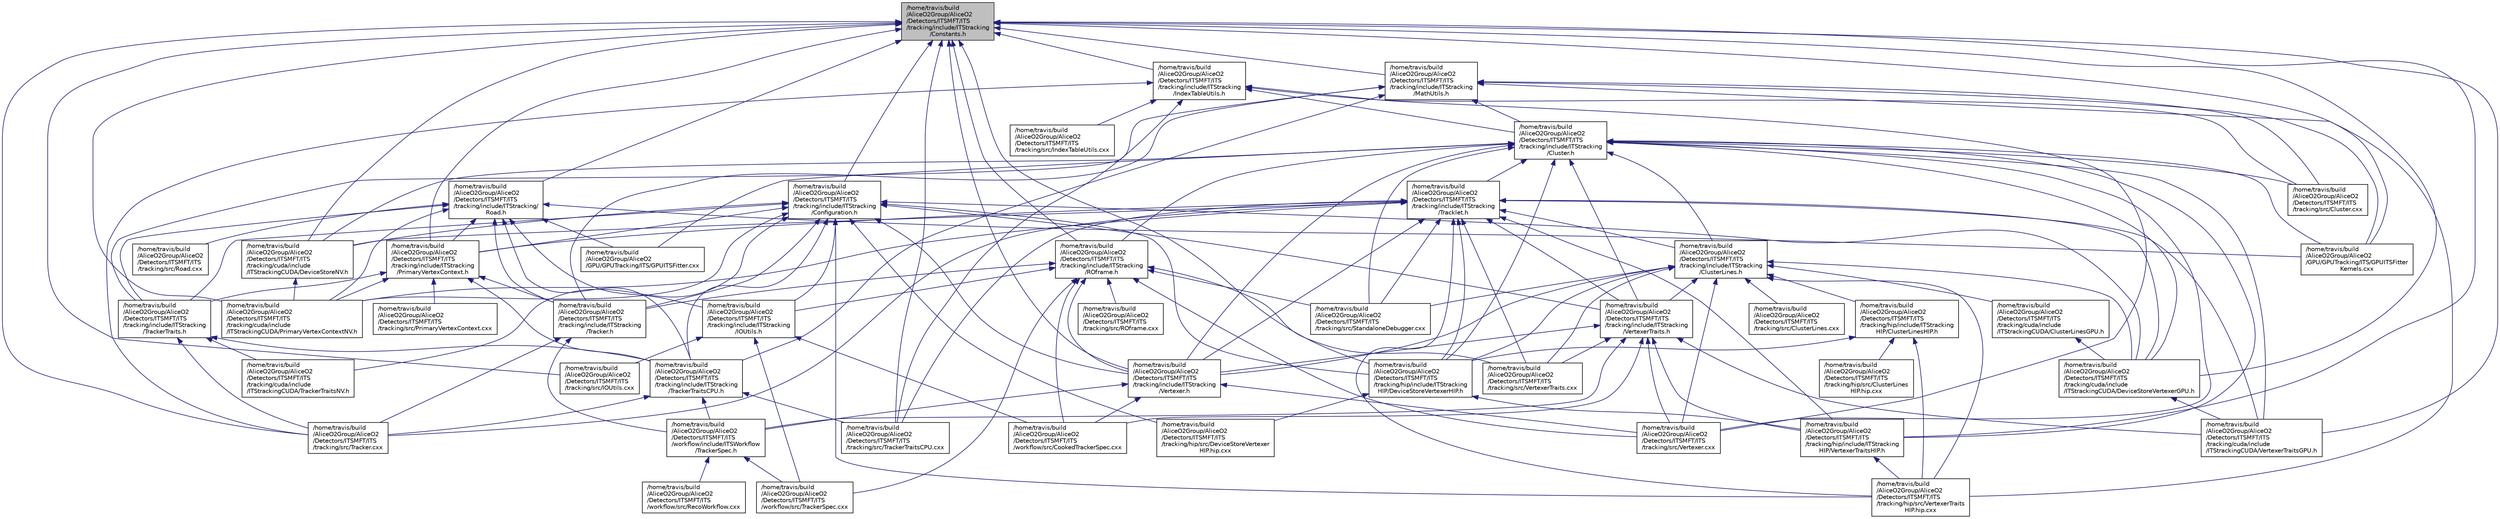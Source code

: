 digraph "/home/travis/build/AliceO2Group/AliceO2/Detectors/ITSMFT/ITS/tracking/include/ITStracking/Constants.h"
{
 // INTERACTIVE_SVG=YES
  bgcolor="transparent";
  edge [fontname="Helvetica",fontsize="10",labelfontname="Helvetica",labelfontsize="10"];
  node [fontname="Helvetica",fontsize="10",shape=record];
  Node1 [label="/home/travis/build\l/AliceO2Group/AliceO2\l/Detectors/ITSMFT/ITS\l/tracking/include/ITStracking\l/Constants.h",height=0.2,width=0.4,color="black", fillcolor="grey75", style="filled", fontcolor="black"];
  Node1 -> Node2 [dir="back",color="midnightblue",fontsize="10",style="solid",fontname="Helvetica"];
  Node2 [label="/home/travis/build\l/AliceO2Group/AliceO2\l/Detectors/ITSMFT/ITS\l/tracking/cuda/include\l/ITStrackingCUDA/DeviceStoreNV.h",height=0.2,width=0.4,color="black",URL="$d1/d40/DeviceStoreNV_8h.html"];
  Node2 -> Node3 [dir="back",color="midnightblue",fontsize="10",style="solid",fontname="Helvetica"];
  Node3 [label="/home/travis/build\l/AliceO2Group/AliceO2\l/Detectors/ITSMFT/ITS\l/tracking/cuda/include\l/ITStrackingCUDA/PrimaryVertexContextNV.h",height=0.2,width=0.4,color="black",URL="$d8/d1b/PrimaryVertexContextNV_8h.html"];
  Node1 -> Node4 [dir="back",color="midnightblue",fontsize="10",style="solid",fontname="Helvetica"];
  Node4 [label="/home/travis/build\l/AliceO2Group/AliceO2\l/Detectors/ITSMFT/ITS\l/tracking/cuda/include\l/ITStrackingCUDA/DeviceStoreVertexerGPU.h",height=0.2,width=0.4,color="black",URL="$dc/d8a/DeviceStoreVertexerGPU_8h.html"];
  Node4 -> Node5 [dir="back",color="midnightblue",fontsize="10",style="solid",fontname="Helvetica"];
  Node5 [label="/home/travis/build\l/AliceO2Group/AliceO2\l/Detectors/ITSMFT/ITS\l/tracking/cuda/include\l/ITStrackingCUDA/VertexerTraitsGPU.h",height=0.2,width=0.4,color="black",URL="$d5/d36/VertexerTraitsGPU_8h.html"];
  Node1 -> Node3 [dir="back",color="midnightblue",fontsize="10",style="solid",fontname="Helvetica"];
  Node1 -> Node5 [dir="back",color="midnightblue",fontsize="10",style="solid",fontname="Helvetica"];
  Node1 -> Node6 [dir="back",color="midnightblue",fontsize="10",style="solid",fontname="Helvetica"];
  Node6 [label="/home/travis/build\l/AliceO2Group/AliceO2\l/Detectors/ITSMFT/ITS\l/tracking/hip/include/ITStracking\lHIP/DeviceStoreVertexerHIP.h",height=0.2,width=0.4,color="black",URL="$d4/d1e/DeviceStoreVertexerHIP_8h.html",tooltip="This class serves as memory interface for GPU vertexer. It will access needed data structures from de..."];
  Node6 -> Node7 [dir="back",color="midnightblue",fontsize="10",style="solid",fontname="Helvetica"];
  Node7 [label="/home/travis/build\l/AliceO2Group/AliceO2\l/Detectors/ITSMFT/ITS\l/tracking/hip/include/ITStracking\lHIP/VertexerTraitsHIP.h",height=0.2,width=0.4,color="black",URL="$db/d14/VertexerTraitsHIP_8h.html"];
  Node7 -> Node8 [dir="back",color="midnightblue",fontsize="10",style="solid",fontname="Helvetica"];
  Node8 [label="/home/travis/build\l/AliceO2Group/AliceO2\l/Detectors/ITSMFT/ITS\l/tracking/hip/src/VertexerTraits\lHIP.hip.cxx",height=0.2,width=0.4,color="black",URL="$d8/db1/VertexerTraitsHIP_8hip_8cxx.html"];
  Node6 -> Node9 [dir="back",color="midnightblue",fontsize="10",style="solid",fontname="Helvetica"];
  Node9 [label="/home/travis/build\l/AliceO2Group/AliceO2\l/Detectors/ITSMFT/ITS\l/tracking/hip/src/DeviceStoreVertexer\lHIP.hip.cxx",height=0.2,width=0.4,color="black",URL="$d2/d56/DeviceStoreVertexerHIP_8hip_8cxx.html"];
  Node1 -> Node7 [dir="back",color="midnightblue",fontsize="10",style="solid",fontname="Helvetica"];
  Node1 -> Node10 [dir="back",color="midnightblue",fontsize="10",style="solid",fontname="Helvetica"];
  Node10 [label="/home/travis/build\l/AliceO2Group/AliceO2\l/Detectors/ITSMFT/ITS\l/tracking/include/ITStracking\l/Configuration.h",height=0.2,width=0.4,color="black",URL="$d3/d59/Configuration_8h.html"];
  Node10 -> Node2 [dir="back",color="midnightblue",fontsize="10",style="solid",fontname="Helvetica"];
  Node10 -> Node4 [dir="back",color="midnightblue",fontsize="10",style="solid",fontname="Helvetica"];
  Node10 -> Node3 [dir="back",color="midnightblue",fontsize="10",style="solid",fontname="Helvetica"];
  Node10 -> Node11 [dir="back",color="midnightblue",fontsize="10",style="solid",fontname="Helvetica"];
  Node11 [label="/home/travis/build\l/AliceO2Group/AliceO2\l/Detectors/ITSMFT/ITS\l/tracking/cuda/include\l/ITStrackingCUDA/TrackerTraitsNV.h",height=0.2,width=0.4,color="black",URL="$db/db2/TrackerTraitsNV_8h.html"];
  Node10 -> Node6 [dir="back",color="midnightblue",fontsize="10",style="solid",fontname="Helvetica"];
  Node10 -> Node9 [dir="back",color="midnightblue",fontsize="10",style="solid",fontname="Helvetica"];
  Node10 -> Node8 [dir="back",color="midnightblue",fontsize="10",style="solid",fontname="Helvetica"];
  Node10 -> Node12 [dir="back",color="midnightblue",fontsize="10",style="solid",fontname="Helvetica"];
  Node12 [label="/home/travis/build\l/AliceO2Group/AliceO2\l/Detectors/ITSMFT/ITS\l/tracking/include/ITStracking\l/IOUtils.h",height=0.2,width=0.4,color="black",URL="$da/db1/ITS_2tracking_2include_2ITStracking_2IOUtils_8h.html"];
  Node12 -> Node13 [dir="back",color="midnightblue",fontsize="10",style="solid",fontname="Helvetica"];
  Node13 [label="/home/travis/build\l/AliceO2Group/AliceO2\l/Detectors/ITSMFT/ITS\l/tracking/src/IOUtils.cxx",height=0.2,width=0.4,color="black",URL="$d5/d13/ITS_2tracking_2src_2IOUtils_8cxx.html"];
  Node12 -> Node14 [dir="back",color="midnightblue",fontsize="10",style="solid",fontname="Helvetica"];
  Node14 [label="/home/travis/build\l/AliceO2Group/AliceO2\l/Detectors/ITSMFT/ITS\l/workflow/src/CookedTrackerSpec.cxx",height=0.2,width=0.4,color="black",URL="$d6/dbc/CookedTrackerSpec_8cxx.html"];
  Node12 -> Node15 [dir="back",color="midnightblue",fontsize="10",style="solid",fontname="Helvetica"];
  Node15 [label="/home/travis/build\l/AliceO2Group/AliceO2\l/Detectors/ITSMFT/ITS\l/workflow/src/TrackerSpec.cxx",height=0.2,width=0.4,color="black",URL="$de/d95/ITSMFT_2ITS_2workflow_2src_2TrackerSpec_8cxx.html"];
  Node10 -> Node16 [dir="back",color="midnightblue",fontsize="10",style="solid",fontname="Helvetica"];
  Node16 [label="/home/travis/build\l/AliceO2Group/AliceO2\l/Detectors/ITSMFT/ITS\l/tracking/include/ITStracking\l/PrimaryVertexContext.h",height=0.2,width=0.4,color="black",URL="$d3/da9/PrimaryVertexContext_8h.html"];
  Node16 -> Node3 [dir="back",color="midnightblue",fontsize="10",style="solid",fontname="Helvetica"];
  Node16 -> Node17 [dir="back",color="midnightblue",fontsize="10",style="solid",fontname="Helvetica"];
  Node17 [label="/home/travis/build\l/AliceO2Group/AliceO2\l/Detectors/ITSMFT/ITS\l/tracking/include/ITStracking\l/Tracker.h",height=0.2,width=0.4,color="black",URL="$d7/da0/ITSMFT_2ITS_2tracking_2include_2ITStracking_2Tracker_8h.html"];
  Node17 -> Node18 [dir="back",color="midnightblue",fontsize="10",style="solid",fontname="Helvetica"];
  Node18 [label="/home/travis/build\l/AliceO2Group/AliceO2\l/Detectors/ITSMFT/ITS\l/tracking/src/Tracker.cxx",height=0.2,width=0.4,color="black",URL="$d7/dd9/ITSMFT_2ITS_2tracking_2src_2Tracker_8cxx.html"];
  Node17 -> Node19 [dir="back",color="midnightblue",fontsize="10",style="solid",fontname="Helvetica"];
  Node19 [label="/home/travis/build\l/AliceO2Group/AliceO2\l/Detectors/ITSMFT/ITS\l/workflow/include/ITSWorkflow\l/TrackerSpec.h",height=0.2,width=0.4,color="black",URL="$de/d90/ITSMFT_2ITS_2workflow_2include_2ITSWorkflow_2TrackerSpec_8h.html"];
  Node19 -> Node20 [dir="back",color="midnightblue",fontsize="10",style="solid",fontname="Helvetica"];
  Node20 [label="/home/travis/build\l/AliceO2Group/AliceO2\l/Detectors/ITSMFT/ITS\l/workflow/src/RecoWorkflow.cxx",height=0.2,width=0.4,color="black",URL="$d5/d99/ITSMFT_2ITS_2workflow_2src_2RecoWorkflow_8cxx.html"];
  Node19 -> Node15 [dir="back",color="midnightblue",fontsize="10",style="solid",fontname="Helvetica"];
  Node16 -> Node21 [dir="back",color="midnightblue",fontsize="10",style="solid",fontname="Helvetica"];
  Node21 [label="/home/travis/build\l/AliceO2Group/AliceO2\l/Detectors/ITSMFT/ITS\l/tracking/include/ITStracking\l/TrackerTraits.h",height=0.2,width=0.4,color="black",URL="$d2/dee/TrackerTraits_8h.html"];
  Node21 -> Node11 [dir="back",color="midnightblue",fontsize="10",style="solid",fontname="Helvetica"];
  Node21 -> Node22 [dir="back",color="midnightblue",fontsize="10",style="solid",fontname="Helvetica"];
  Node22 [label="/home/travis/build\l/AliceO2Group/AliceO2\l/Detectors/ITSMFT/ITS\l/tracking/include/ITStracking\l/TrackerTraitsCPU.h",height=0.2,width=0.4,color="black",URL="$de/dbc/TrackerTraitsCPU_8h.html"];
  Node22 -> Node18 [dir="back",color="midnightblue",fontsize="10",style="solid",fontname="Helvetica"];
  Node22 -> Node23 [dir="back",color="midnightblue",fontsize="10",style="solid",fontname="Helvetica"];
  Node23 [label="/home/travis/build\l/AliceO2Group/AliceO2\l/Detectors/ITSMFT/ITS\l/tracking/src/TrackerTraitsCPU.cxx",height=0.2,width=0.4,color="black",URL="$d0/d20/TrackerTraitsCPU_8cxx.html"];
  Node22 -> Node19 [dir="back",color="midnightblue",fontsize="10",style="solid",fontname="Helvetica"];
  Node21 -> Node18 [dir="back",color="midnightblue",fontsize="10",style="solid",fontname="Helvetica"];
  Node16 -> Node22 [dir="back",color="midnightblue",fontsize="10",style="solid",fontname="Helvetica"];
  Node16 -> Node24 [dir="back",color="midnightblue",fontsize="10",style="solid",fontname="Helvetica"];
  Node24 [label="/home/travis/build\l/AliceO2Group/AliceO2\l/Detectors/ITSMFT/ITS\l/tracking/src/PrimaryVertexContext.cxx",height=0.2,width=0.4,color="black",URL="$d9/d29/PrimaryVertexContext_8cxx.html"];
  Node10 -> Node17 [dir="back",color="midnightblue",fontsize="10",style="solid",fontname="Helvetica"];
  Node10 -> Node21 [dir="back",color="midnightblue",fontsize="10",style="solid",fontname="Helvetica"];
  Node10 -> Node22 [dir="back",color="midnightblue",fontsize="10",style="solid",fontname="Helvetica"];
  Node10 -> Node25 [dir="back",color="midnightblue",fontsize="10",style="solid",fontname="Helvetica"];
  Node25 [label="/home/travis/build\l/AliceO2Group/AliceO2\l/Detectors/ITSMFT/ITS\l/tracking/include/ITStracking\l/Vertexer.h",height=0.2,width=0.4,color="black",URL="$de/d9b/Vertexer_8h.html"];
  Node25 -> Node26 [dir="back",color="midnightblue",fontsize="10",style="solid",fontname="Helvetica"];
  Node26 [label="/home/travis/build\l/AliceO2Group/AliceO2\l/Detectors/ITSMFT/ITS\l/tracking/src/Vertexer.cxx",height=0.2,width=0.4,color="black",URL="$da/d5d/Vertexer_8cxx.html"];
  Node25 -> Node19 [dir="back",color="midnightblue",fontsize="10",style="solid",fontname="Helvetica"];
  Node25 -> Node14 [dir="back",color="midnightblue",fontsize="10",style="solid",fontname="Helvetica"];
  Node10 -> Node27 [dir="back",color="midnightblue",fontsize="10",style="solid",fontname="Helvetica"];
  Node27 [label="/home/travis/build\l/AliceO2Group/AliceO2\l/Detectors/ITSMFT/ITS\l/tracking/include/ITStracking\l/VertexerTraits.h",height=0.2,width=0.4,color="black",URL="$d2/dd6/VertexerTraits_8h.html",tooltip="Class to compute the primary vertex in ITS from tracklets. "];
  Node27 -> Node5 [dir="back",color="midnightblue",fontsize="10",style="solid",fontname="Helvetica"];
  Node27 -> Node7 [dir="back",color="midnightblue",fontsize="10",style="solid",fontname="Helvetica"];
  Node27 -> Node25 [dir="back",color="midnightblue",fontsize="10",style="solid",fontname="Helvetica"];
  Node27 -> Node26 [dir="back",color="midnightblue",fontsize="10",style="solid",fontname="Helvetica"];
  Node27 -> Node28 [dir="back",color="midnightblue",fontsize="10",style="solid",fontname="Helvetica"];
  Node28 [label="/home/travis/build\l/AliceO2Group/AliceO2\l/Detectors/ITSMFT/ITS\l/tracking/src/VertexerTraits.cxx",height=0.2,width=0.4,color="black",URL="$d2/de1/VertexerTraits_8cxx.html"];
  Node27 -> Node19 [dir="back",color="midnightblue",fontsize="10",style="solid",fontname="Helvetica"];
  Node27 -> Node14 [dir="back",color="midnightblue",fontsize="10",style="solid",fontname="Helvetica"];
  Node1 -> Node29 [dir="back",color="midnightblue",fontsize="10",style="solid",fontname="Helvetica"];
  Node29 [label="/home/travis/build\l/AliceO2Group/AliceO2\l/Detectors/ITSMFT/ITS\l/tracking/include/ITStracking\l/IndexTableUtils.h",height=0.2,width=0.4,color="black",URL="$dc/ddf/ITS_2tracking_2include_2ITStracking_2IndexTableUtils_8h.html"];
  Node29 -> Node30 [dir="back",color="midnightblue",fontsize="10",style="solid",fontname="Helvetica"];
  Node30 [label="/home/travis/build\l/AliceO2Group/AliceO2\l/Detectors/ITSMFT/ITS\l/tracking/include/ITStracking\l/Cluster.h",height=0.2,width=0.4,color="black",URL="$da/d7f/Detectors_2ITSMFT_2ITS_2tracking_2include_2ITStracking_2Cluster_8h.html"];
  Node30 -> Node2 [dir="back",color="midnightblue",fontsize="10",style="solid",fontname="Helvetica"];
  Node30 -> Node4 [dir="back",color="midnightblue",fontsize="10",style="solid",fontname="Helvetica"];
  Node30 -> Node5 [dir="back",color="midnightblue",fontsize="10",style="solid",fontname="Helvetica"];
  Node30 -> Node6 [dir="back",color="midnightblue",fontsize="10",style="solid",fontname="Helvetica"];
  Node30 -> Node7 [dir="back",color="midnightblue",fontsize="10",style="solid",fontname="Helvetica"];
  Node30 -> Node31 [dir="back",color="midnightblue",fontsize="10",style="solid",fontname="Helvetica"];
  Node31 [label="/home/travis/build\l/AliceO2Group/AliceO2\l/Detectors/ITSMFT/ITS\l/tracking/include/ITStracking\l/ClusterLines.h",height=0.2,width=0.4,color="black",URL="$df/d50/ClusterLines_8h.html"];
  Node31 -> Node32 [dir="back",color="midnightblue",fontsize="10",style="solid",fontname="Helvetica"];
  Node32 [label="/home/travis/build\l/AliceO2Group/AliceO2\l/Detectors/ITSMFT/ITS\l/tracking/cuda/include\l/ITStrackingCUDA/ClusterLinesGPU.h",height=0.2,width=0.4,color="black",URL="$d1/d4c/ClusterLinesGPU_8h.html",tooltip="GPU-compliant version of ClusterLines, for the moment separated, might create a common traits for Clu..."];
  Node32 -> Node4 [dir="back",color="midnightblue",fontsize="10",style="solid",fontname="Helvetica"];
  Node31 -> Node4 [dir="back",color="midnightblue",fontsize="10",style="solid",fontname="Helvetica"];
  Node31 -> Node33 [dir="back",color="midnightblue",fontsize="10",style="solid",fontname="Helvetica"];
  Node33 [label="/home/travis/build\l/AliceO2Group/AliceO2\l/Detectors/ITSMFT/ITS\l/tracking/hip/include/ITStracking\lHIP/ClusterLinesHIP.h",height=0.2,width=0.4,color="black",URL="$d2/dc8/ClusterLinesHIP_8h.html",tooltip="GPU-compliant version of ClusterLines, for the moment separated, might create a common traits for Clu..."];
  Node33 -> Node6 [dir="back",color="midnightblue",fontsize="10",style="solid",fontname="Helvetica"];
  Node33 -> Node34 [dir="back",color="midnightblue",fontsize="10",style="solid",fontname="Helvetica"];
  Node34 [label="/home/travis/build\l/AliceO2Group/AliceO2\l/Detectors/ITSMFT/ITS\l/tracking/hip/src/ClusterLines\lHIP.hip.cxx",height=0.2,width=0.4,color="black",URL="$d7/d54/ClusterLinesHIP_8hip_8cxx.html"];
  Node33 -> Node8 [dir="back",color="midnightblue",fontsize="10",style="solid",fontname="Helvetica"];
  Node31 -> Node6 [dir="back",color="midnightblue",fontsize="10",style="solid",fontname="Helvetica"];
  Node31 -> Node8 [dir="back",color="midnightblue",fontsize="10",style="solid",fontname="Helvetica"];
  Node31 -> Node25 [dir="back",color="midnightblue",fontsize="10",style="solid",fontname="Helvetica"];
  Node31 -> Node27 [dir="back",color="midnightblue",fontsize="10",style="solid",fontname="Helvetica"];
  Node31 -> Node35 [dir="back",color="midnightblue",fontsize="10",style="solid",fontname="Helvetica"];
  Node35 [label="/home/travis/build\l/AliceO2Group/AliceO2\l/Detectors/ITSMFT/ITS\l/tracking/src/ClusterLines.cxx",height=0.2,width=0.4,color="black",URL="$d3/d75/ClusterLines_8cxx.html"];
  Node31 -> Node36 [dir="back",color="midnightblue",fontsize="10",style="solid",fontname="Helvetica"];
  Node36 [label="/home/travis/build\l/AliceO2Group/AliceO2\l/Detectors/ITSMFT/ITS\l/tracking/src/StandaloneDebugger.cxx",height=0.2,width=0.4,color="black",URL="$d7/dc4/StandaloneDebugger_8cxx.html"];
  Node31 -> Node26 [dir="back",color="midnightblue",fontsize="10",style="solid",fontname="Helvetica"];
  Node31 -> Node28 [dir="back",color="midnightblue",fontsize="10",style="solid",fontname="Helvetica"];
  Node30 -> Node37 [dir="back",color="midnightblue",fontsize="10",style="solid",fontname="Helvetica"];
  Node37 [label="/home/travis/build\l/AliceO2Group/AliceO2\l/Detectors/ITSMFT/ITS\l/tracking/include/ITStracking\l/ROframe.h",height=0.2,width=0.4,color="black",URL="$dc/d8d/ITS_2tracking_2include_2ITStracking_2ROframe_8h.html"];
  Node37 -> Node12 [dir="back",color="midnightblue",fontsize="10",style="solid",fontname="Helvetica"];
  Node37 -> Node17 [dir="back",color="midnightblue",fontsize="10",style="solid",fontname="Helvetica"];
  Node37 -> Node25 [dir="back",color="midnightblue",fontsize="10",style="solid",fontname="Helvetica"];
  Node37 -> Node38 [dir="back",color="midnightblue",fontsize="10",style="solid",fontname="Helvetica"];
  Node38 [label="/home/travis/build\l/AliceO2Group/AliceO2\l/Detectors/ITSMFT/ITS\l/tracking/src/ROframe.cxx",height=0.2,width=0.4,color="black",URL="$dd/d59/ITS_2tracking_2src_2ROframe_8cxx.html"];
  Node37 -> Node36 [dir="back",color="midnightblue",fontsize="10",style="solid",fontname="Helvetica"];
  Node37 -> Node26 [dir="back",color="midnightblue",fontsize="10",style="solid",fontname="Helvetica"];
  Node37 -> Node28 [dir="back",color="midnightblue",fontsize="10",style="solid",fontname="Helvetica"];
  Node37 -> Node14 [dir="back",color="midnightblue",fontsize="10",style="solid",fontname="Helvetica"];
  Node37 -> Node15 [dir="back",color="midnightblue",fontsize="10",style="solid",fontname="Helvetica"];
  Node30 -> Node39 [dir="back",color="midnightblue",fontsize="10",style="solid",fontname="Helvetica"];
  Node39 [label="/home/travis/build\l/AliceO2Group/AliceO2\l/Detectors/ITSMFT/ITS\l/tracking/include/ITStracking\l/Tracklet.h",height=0.2,width=0.4,color="black",URL="$da/dc0/Tracklet_8h.html"];
  Node39 -> Node2 [dir="back",color="midnightblue",fontsize="10",style="solid",fontname="Helvetica"];
  Node39 -> Node4 [dir="back",color="midnightblue",fontsize="10",style="solid",fontname="Helvetica"];
  Node39 -> Node3 [dir="back",color="midnightblue",fontsize="10",style="solid",fontname="Helvetica"];
  Node39 -> Node5 [dir="back",color="midnightblue",fontsize="10",style="solid",fontname="Helvetica"];
  Node39 -> Node6 [dir="back",color="midnightblue",fontsize="10",style="solid",fontname="Helvetica"];
  Node39 -> Node7 [dir="back",color="midnightblue",fontsize="10",style="solid",fontname="Helvetica"];
  Node39 -> Node8 [dir="back",color="midnightblue",fontsize="10",style="solid",fontname="Helvetica"];
  Node39 -> Node31 [dir="back",color="midnightblue",fontsize="10",style="solid",fontname="Helvetica"];
  Node39 -> Node16 [dir="back",color="midnightblue",fontsize="10",style="solid",fontname="Helvetica"];
  Node39 -> Node25 [dir="back",color="midnightblue",fontsize="10",style="solid",fontname="Helvetica"];
  Node39 -> Node27 [dir="back",color="midnightblue",fontsize="10",style="solid",fontname="Helvetica"];
  Node39 -> Node36 [dir="back",color="midnightblue",fontsize="10",style="solid",fontname="Helvetica"];
  Node39 -> Node18 [dir="back",color="midnightblue",fontsize="10",style="solid",fontname="Helvetica"];
  Node39 -> Node23 [dir="back",color="midnightblue",fontsize="10",style="solid",fontname="Helvetica"];
  Node39 -> Node28 [dir="back",color="midnightblue",fontsize="10",style="solid",fontname="Helvetica"];
  Node30 -> Node25 [dir="back",color="midnightblue",fontsize="10",style="solid",fontname="Helvetica"];
  Node30 -> Node27 [dir="back",color="midnightblue",fontsize="10",style="solid",fontname="Helvetica"];
  Node30 -> Node40 [dir="back",color="midnightblue",fontsize="10",style="solid",fontname="Helvetica"];
  Node40 [label="/home/travis/build\l/AliceO2Group/AliceO2\l/Detectors/ITSMFT/ITS\l/tracking/src/Cluster.cxx",height=0.2,width=0.4,color="black",URL="$d5/d70/Detectors_2ITSMFT_2ITS_2tracking_2src_2Cluster_8cxx.html"];
  Node30 -> Node36 [dir="back",color="midnightblue",fontsize="10",style="solid",fontname="Helvetica"];
  Node30 -> Node26 [dir="back",color="midnightblue",fontsize="10",style="solid",fontname="Helvetica"];
  Node30 -> Node41 [dir="back",color="midnightblue",fontsize="10",style="solid",fontname="Helvetica"];
  Node41 [label="/home/travis/build\l/AliceO2Group/AliceO2\l/GPU/GPUTracking/ITS/GPUITSFitter.cxx",height=0.2,width=0.4,color="black",URL="$d5/d2b/GPUITSFitter_8cxx.html"];
  Node30 -> Node42 [dir="back",color="midnightblue",fontsize="10",style="solid",fontname="Helvetica"];
  Node42 [label="/home/travis/build\l/AliceO2Group/AliceO2\l/GPU/GPUTracking/ITS/GPUITSFitter\lKernels.cxx",height=0.2,width=0.4,color="black",URL="$dd/d1d/GPUITSFitterKernels_8cxx.html"];
  Node29 -> Node40 [dir="back",color="midnightblue",fontsize="10",style="solid",fontname="Helvetica"];
  Node29 -> Node43 [dir="back",color="midnightblue",fontsize="10",style="solid",fontname="Helvetica"];
  Node43 [label="/home/travis/build\l/AliceO2Group/AliceO2\l/Detectors/ITSMFT/ITS\l/tracking/src/IndexTableUtils.cxx",height=0.2,width=0.4,color="black",URL="$dc/d14/IndexTableUtils_8cxx.html"];
  Node29 -> Node18 [dir="back",color="midnightblue",fontsize="10",style="solid",fontname="Helvetica"];
  Node29 -> Node23 [dir="back",color="midnightblue",fontsize="10",style="solid",fontname="Helvetica"];
  Node29 -> Node26 [dir="back",color="midnightblue",fontsize="10",style="solid",fontname="Helvetica"];
  Node1 -> Node44 [dir="back",color="midnightblue",fontsize="10",style="solid",fontname="Helvetica"];
  Node44 [label="/home/travis/build\l/AliceO2Group/AliceO2\l/Detectors/ITSMFT/ITS\l/tracking/include/ITStracking\l/MathUtils.h",height=0.2,width=0.4,color="black",URL="$dc/d3e/MathUtils_8h.html"];
  Node44 -> Node8 [dir="back",color="midnightblue",fontsize="10",style="solid",fontname="Helvetica"];
  Node44 -> Node30 [dir="back",color="midnightblue",fontsize="10",style="solid",fontname="Helvetica"];
  Node44 -> Node17 [dir="back",color="midnightblue",fontsize="10",style="solid",fontname="Helvetica"];
  Node44 -> Node21 [dir="back",color="midnightblue",fontsize="10",style="solid",fontname="Helvetica"];
  Node44 -> Node22 [dir="back",color="midnightblue",fontsize="10",style="solid",fontname="Helvetica"];
  Node44 -> Node40 [dir="back",color="midnightblue",fontsize="10",style="solid",fontname="Helvetica"];
  Node44 -> Node42 [dir="back",color="midnightblue",fontsize="10",style="solid",fontname="Helvetica"];
  Node1 -> Node16 [dir="back",color="midnightblue",fontsize="10",style="solid",fontname="Helvetica"];
  Node1 -> Node45 [dir="back",color="midnightblue",fontsize="10",style="solid",fontname="Helvetica"];
  Node45 [label="/home/travis/build\l/AliceO2Group/AliceO2\l/Detectors/ITSMFT/ITS\l/tracking/include/ITStracking/\lRoad.h",height=0.2,width=0.4,color="black",URL="$d4/d5a/ITS_2tracking_2include_2ITStracking_2Road_8h.html"];
  Node45 -> Node3 [dir="back",color="midnightblue",fontsize="10",style="solid",fontname="Helvetica"];
  Node45 -> Node12 [dir="back",color="midnightblue",fontsize="10",style="solid",fontname="Helvetica"];
  Node45 -> Node16 [dir="back",color="midnightblue",fontsize="10",style="solid",fontname="Helvetica"];
  Node45 -> Node17 [dir="back",color="midnightblue",fontsize="10",style="solid",fontname="Helvetica"];
  Node45 -> Node21 [dir="back",color="midnightblue",fontsize="10",style="solid",fontname="Helvetica"];
  Node45 -> Node22 [dir="back",color="midnightblue",fontsize="10",style="solid",fontname="Helvetica"];
  Node45 -> Node46 [dir="back",color="midnightblue",fontsize="10",style="solid",fontname="Helvetica"];
  Node46 [label="/home/travis/build\l/AliceO2Group/AliceO2\l/Detectors/ITSMFT/ITS\l/tracking/src/Road.cxx",height=0.2,width=0.4,color="black",URL="$d4/dae/Road_8cxx.html"];
  Node45 -> Node41 [dir="back",color="midnightblue",fontsize="10",style="solid",fontname="Helvetica"];
  Node45 -> Node42 [dir="back",color="midnightblue",fontsize="10",style="solid",fontname="Helvetica"];
  Node1 -> Node37 [dir="back",color="midnightblue",fontsize="10",style="solid",fontname="Helvetica"];
  Node1 -> Node25 [dir="back",color="midnightblue",fontsize="10",style="solid",fontname="Helvetica"];
  Node1 -> Node13 [dir="back",color="midnightblue",fontsize="10",style="solid",fontname="Helvetica"];
  Node1 -> Node18 [dir="back",color="midnightblue",fontsize="10",style="solid",fontname="Helvetica"];
  Node1 -> Node23 [dir="back",color="midnightblue",fontsize="10",style="solid",fontname="Helvetica"];
  Node1 -> Node42 [dir="back",color="midnightblue",fontsize="10",style="solid",fontname="Helvetica"];
}
